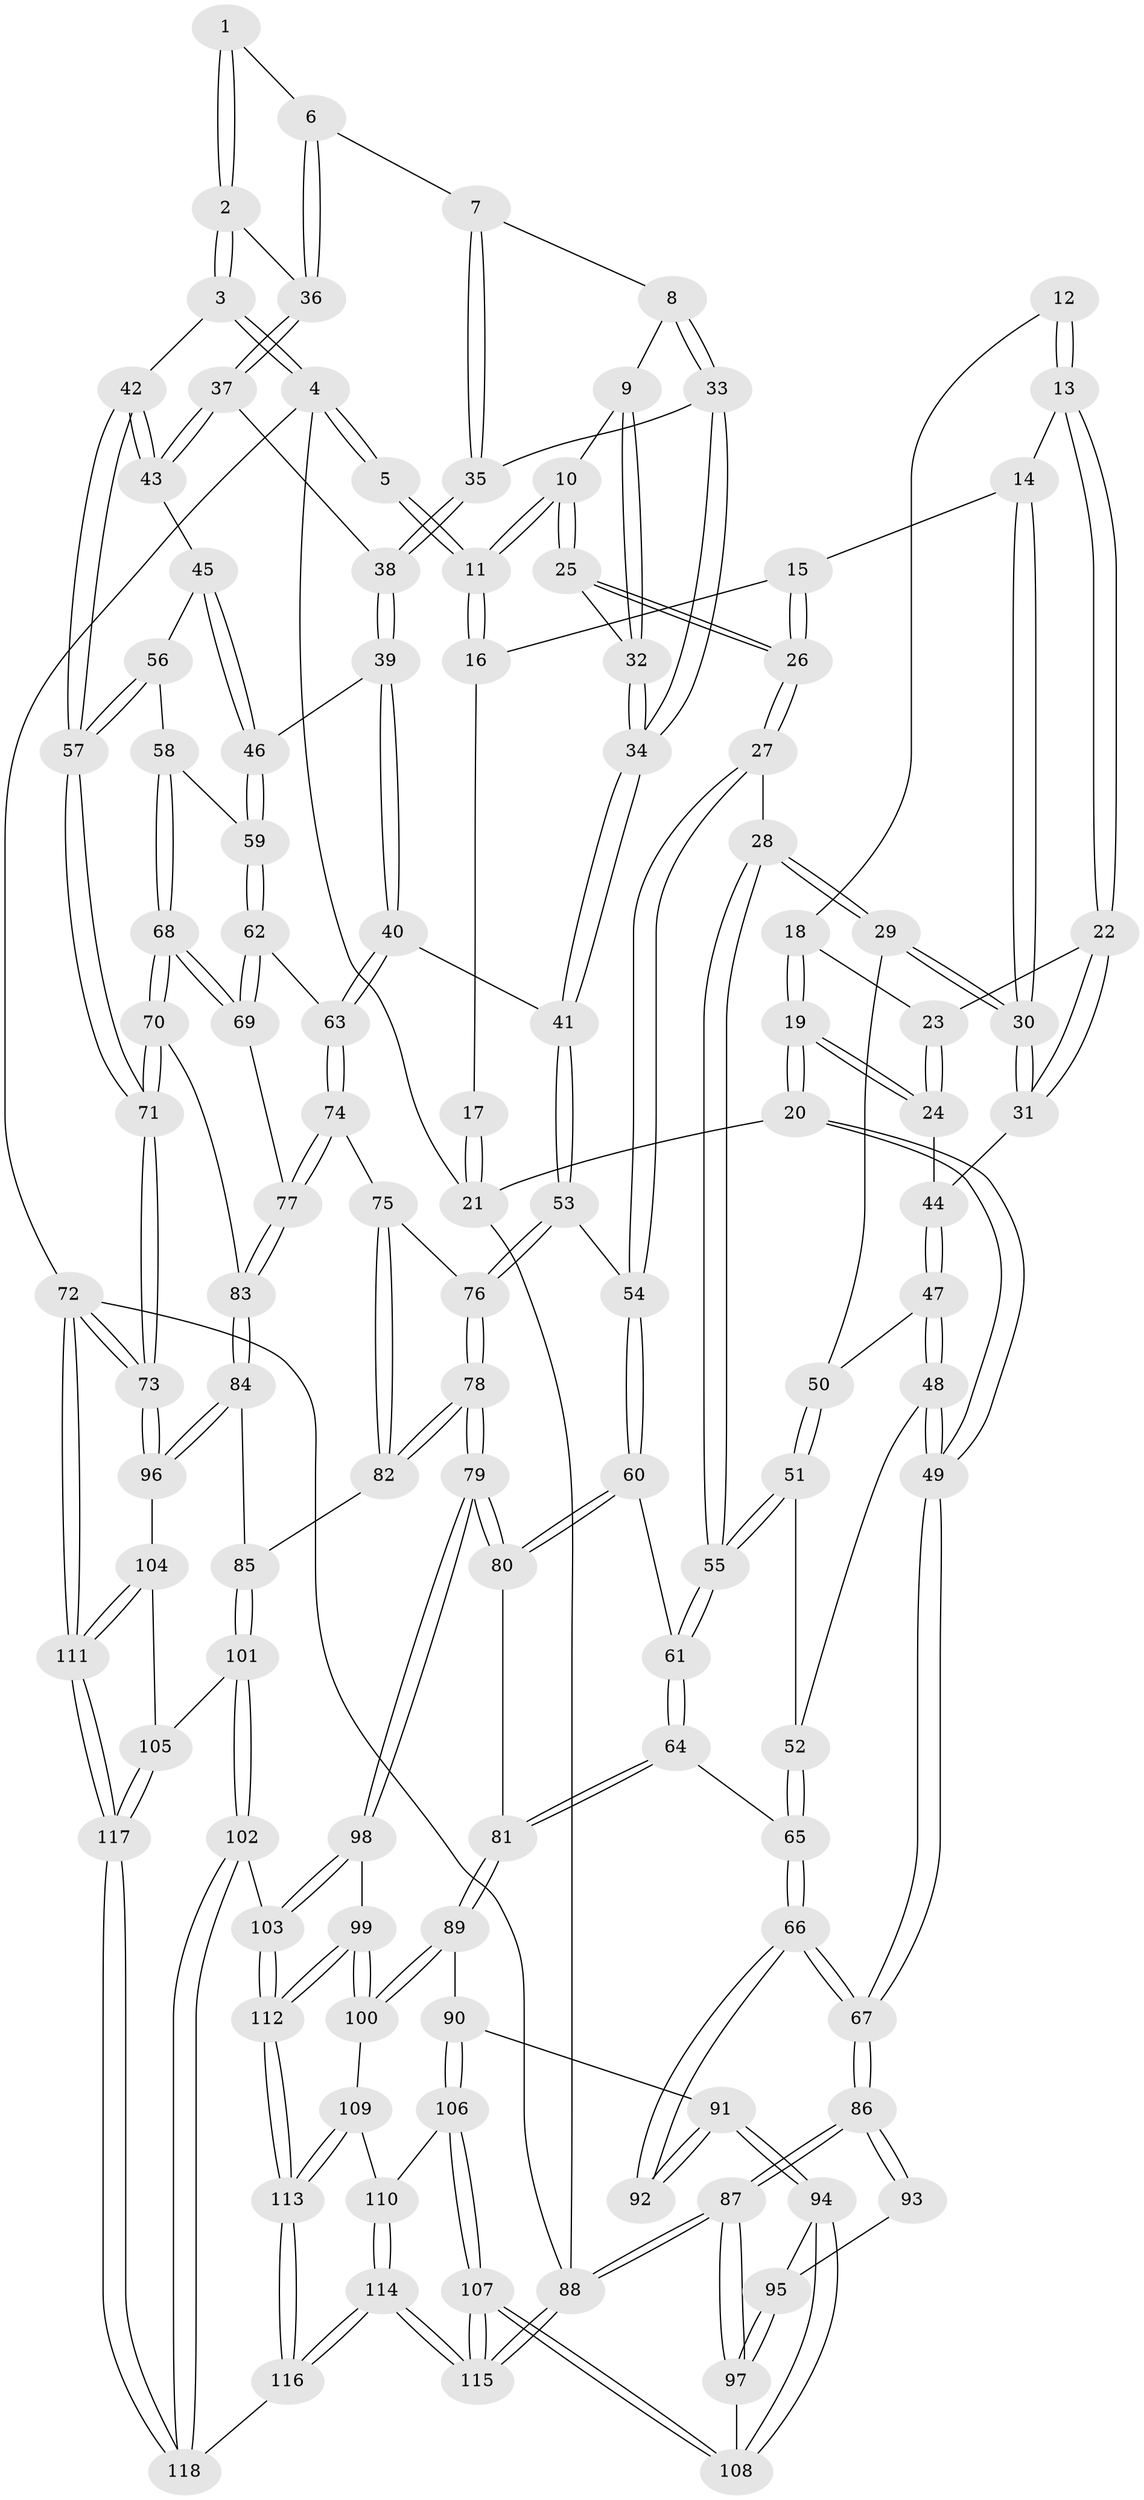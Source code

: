// coarse degree distribution, {3: 0.18571428571428572, 5: 0.3142857142857143, 7: 0.014285714285714285, 4: 0.4714285714285714, 6: 0.014285714285714285}
// Generated by graph-tools (version 1.1) at 2025/24/03/03/25 07:24:34]
// undirected, 118 vertices, 292 edges
graph export_dot {
graph [start="1"]
  node [color=gray90,style=filled];
  1 [pos="+0.8347755200342146+0"];
  2 [pos="+0.8941935578299517+0.12758776934188962"];
  3 [pos="+1+0.008980832204168052"];
  4 [pos="+1+0"];
  5 [pos="+0.8124314341898625+0"];
  6 [pos="+0.7651166389900578+0.0917162244060542"];
  7 [pos="+0.703427702114371+0.07221676689016733"];
  8 [pos="+0.6788775283301556+0.05940247525464563"];
  9 [pos="+0.6435970786992364+0.017253651772647285"];
  10 [pos="+0.5856732571398868+0"];
  11 [pos="+0.5570176620401589+0"];
  12 [pos="+0.20085036687669058+0"];
  13 [pos="+0.2925813339657856+0.05475470187664005"];
  14 [pos="+0.4104755315020822+0.02098396319853603"];
  15 [pos="+0.4360335044321909+0"];
  16 [pos="+0.5403659244679003+0"];
  17 [pos="+0.1874395194600363+0"];
  18 [pos="+0.17985820536353375+0.035044326158755204"];
  19 [pos="+0+0.10169429637733693"];
  20 [pos="+0+0.09862914754403007"];
  21 [pos="+0+0"];
  22 [pos="+0.2628064748579021+0.17103918490838863"];
  23 [pos="+0.18038635154767588+0.04443045778948212"];
  24 [pos="+0.017177553634136127+0.17088911962975867"];
  25 [pos="+0.49049895130369087+0.23383293433620483"];
  26 [pos="+0.4739704108601195+0.23678971931708323"];
  27 [pos="+0.42488493038969183+0.25523046958102036"];
  28 [pos="+0.36963497672344836+0.2566528496635913"];
  29 [pos="+0.34498178720767964+0.23077411636015474"];
  30 [pos="+0.33601146995583303+0.22021352290904114"];
  31 [pos="+0.263371986567631+0.1749433611199088"];
  32 [pos="+0.5559781014159061+0.24713931123485414"];
  33 [pos="+0.6486217288304118+0.20797993642421578"];
  34 [pos="+0.5639306706252643+0.2505441115063026"];
  35 [pos="+0.7197349965208869+0.21623522560216216"];
  36 [pos="+0.8574358326868328+0.15722120299607645"];
  37 [pos="+0.8459001950874935+0.1953717317053105"];
  38 [pos="+0.7690876681527883+0.23481430167577108"];
  39 [pos="+0.7435513274101938+0.302350642607131"];
  40 [pos="+0.6532649484680774+0.3788956299759316"];
  41 [pos="+0.6449240931756075+0.37981138304806406"];
  42 [pos="+1+0.05453593142825206"];
  43 [pos="+0.8925200747292587+0.278404938824267"];
  44 [pos="+0.11340115677932963+0.2129255345492567"];
  45 [pos="+0.9030629918784217+0.3079807993703471"];
  46 [pos="+0.8463087642103512+0.38764100523989853"];
  47 [pos="+0.11961751837202071+0.24229835853202833"];
  48 [pos="+0.0823772882490519+0.3976806058641416"];
  49 [pos="+0+0.5236478136469755"];
  50 [pos="+0.17289139618880983+0.3185428520853884"];
  51 [pos="+0.19808378860378867+0.37680465159474"];
  52 [pos="+0.16314724407740724+0.403530192341085"];
  53 [pos="+0.5672460433366096+0.5049815811188425"];
  54 [pos="+0.5321161437915681+0.5070443416132395"];
  55 [pos="+0.31660895806851913+0.3749316809905743"];
  56 [pos="+0.9402480477111077+0.32159872558708774"];
  57 [pos="+1+0.3172126001272054"];
  58 [pos="+0.9618578208205789+0.43260197026784897"];
  59 [pos="+0.8448739857202349+0.39460182511212866"];
  60 [pos="+0.47770561943205253+0.5313915559232948"];
  61 [pos="+0.3270834565165193+0.4324362498896764"];
  62 [pos="+0.8287794300293998+0.4259531043623306"];
  63 [pos="+0.7646422487180288+0.4364698599209698"];
  64 [pos="+0.21260528622994782+0.5863572688943094"];
  65 [pos="+0.19510696713976247+0.5856663448721344"];
  66 [pos="+0.19167710979107028+0.5866767382724744"];
  67 [pos="+0+0.5577440837290438"];
  68 [pos="+1+0.5851258168461622"];
  69 [pos="+0.8577664851285254+0.48261236174528505"];
  70 [pos="+1+0.599068571383268"];
  71 [pos="+1+0.6154449398751018"];
  72 [pos="+1+1"];
  73 [pos="+1+0.9573313293878839"];
  74 [pos="+0.7209238188151447+0.5974455956984767"];
  75 [pos="+0.6746199604750294+0.5888139426006153"];
  76 [pos="+0.5900743179405094+0.5277835341293209"];
  77 [pos="+0.75961297764331+0.6213533116411053"];
  78 [pos="+0.5357556085164928+0.7716906551878548"];
  79 [pos="+0.5198125808364776+0.782585995786344"];
  80 [pos="+0.39558747082155127+0.686497362837438"];
  81 [pos="+0.3530877018368242+0.693360583864073"];
  82 [pos="+0.5867058222185834+0.7478939904948856"];
  83 [pos="+0.8040420364051223+0.6789010576767271"];
  84 [pos="+0.7873640815893099+0.7521845596599388"];
  85 [pos="+0.7628200868757931+0.7679899461747589"];
  86 [pos="+0+0.6164667408412338"];
  87 [pos="+0+0.6989469969251009"];
  88 [pos="+0+1"];
  89 [pos="+0.3081080867252572+0.7686927686690503"];
  90 [pos="+0.19049543728556648+0.8049787431085924"];
  91 [pos="+0.18944286323935183+0.8046225052159864"];
  92 [pos="+0.1456478331655558+0.7551866396922707"];
  93 [pos="+0.13771693583212508+0.7552858016012303"];
  94 [pos="+0.10402412482651567+0.8631971379536766"];
  95 [pos="+0.07560127009807575+0.8083144421501305"];
  96 [pos="+0.8064936544180076+0.7730106078216065"];
  97 [pos="+0+0.7228180581523285"];
  98 [pos="+0.5210848781383823+0.7942374012454674"];
  99 [pos="+0.38371459479273323+0.8900737523696839"];
  100 [pos="+0.3197316767827295+0.8455440953257369"];
  101 [pos="+0.6998572452195747+0.8808409805436028"];
  102 [pos="+0.5841260465459771+0.9082585107114621"];
  103 [pos="+0.5556692948681139+0.8810841104870085"];
  104 [pos="+0.8278746177336748+0.8426988157110724"];
  105 [pos="+0.7617501022928915+0.9505190296552055"];
  106 [pos="+0.199397105545946+0.8595982815506205"];
  107 [pos="+0.11061878996584289+1"];
  108 [pos="+0.08288149736418647+0.9166813910406989"];
  109 [pos="+0.3029345525006569+0.8732674290991572"];
  110 [pos="+0.2468329425619295+0.901328176291516"];
  111 [pos="+1+1"];
  112 [pos="+0.40167040897187567+0.9798156871311302"];
  113 [pos="+0.3362450722628027+1"];
  114 [pos="+0.1465767195825611+1"];
  115 [pos="+0.12998253210690985+1"];
  116 [pos="+0.3099702977047808+1"];
  117 [pos="+0.9776794122289503+1"];
  118 [pos="+0.614811757641058+1"];
  1 -- 2;
  1 -- 2;
  1 -- 6;
  2 -- 3;
  2 -- 3;
  2 -- 36;
  3 -- 4;
  3 -- 4;
  3 -- 42;
  4 -- 5;
  4 -- 5;
  4 -- 21;
  4 -- 72;
  5 -- 11;
  5 -- 11;
  6 -- 7;
  6 -- 36;
  6 -- 36;
  7 -- 8;
  7 -- 35;
  7 -- 35;
  8 -- 9;
  8 -- 33;
  8 -- 33;
  9 -- 10;
  9 -- 32;
  9 -- 32;
  10 -- 11;
  10 -- 11;
  10 -- 25;
  10 -- 25;
  11 -- 16;
  11 -- 16;
  12 -- 13;
  12 -- 13;
  12 -- 18;
  13 -- 14;
  13 -- 22;
  13 -- 22;
  14 -- 15;
  14 -- 30;
  14 -- 30;
  15 -- 16;
  15 -- 26;
  15 -- 26;
  16 -- 17;
  17 -- 21;
  17 -- 21;
  18 -- 19;
  18 -- 19;
  18 -- 23;
  19 -- 20;
  19 -- 20;
  19 -- 24;
  19 -- 24;
  20 -- 21;
  20 -- 49;
  20 -- 49;
  21 -- 88;
  22 -- 23;
  22 -- 31;
  22 -- 31;
  23 -- 24;
  23 -- 24;
  24 -- 44;
  25 -- 26;
  25 -- 26;
  25 -- 32;
  26 -- 27;
  26 -- 27;
  27 -- 28;
  27 -- 54;
  27 -- 54;
  28 -- 29;
  28 -- 29;
  28 -- 55;
  28 -- 55;
  29 -- 30;
  29 -- 30;
  29 -- 50;
  30 -- 31;
  30 -- 31;
  31 -- 44;
  32 -- 34;
  32 -- 34;
  33 -- 34;
  33 -- 34;
  33 -- 35;
  34 -- 41;
  34 -- 41;
  35 -- 38;
  35 -- 38;
  36 -- 37;
  36 -- 37;
  37 -- 38;
  37 -- 43;
  37 -- 43;
  38 -- 39;
  38 -- 39;
  39 -- 40;
  39 -- 40;
  39 -- 46;
  40 -- 41;
  40 -- 63;
  40 -- 63;
  41 -- 53;
  41 -- 53;
  42 -- 43;
  42 -- 43;
  42 -- 57;
  42 -- 57;
  43 -- 45;
  44 -- 47;
  44 -- 47;
  45 -- 46;
  45 -- 46;
  45 -- 56;
  46 -- 59;
  46 -- 59;
  47 -- 48;
  47 -- 48;
  47 -- 50;
  48 -- 49;
  48 -- 49;
  48 -- 52;
  49 -- 67;
  49 -- 67;
  50 -- 51;
  50 -- 51;
  51 -- 52;
  51 -- 55;
  51 -- 55;
  52 -- 65;
  52 -- 65;
  53 -- 54;
  53 -- 76;
  53 -- 76;
  54 -- 60;
  54 -- 60;
  55 -- 61;
  55 -- 61;
  56 -- 57;
  56 -- 57;
  56 -- 58;
  57 -- 71;
  57 -- 71;
  58 -- 59;
  58 -- 68;
  58 -- 68;
  59 -- 62;
  59 -- 62;
  60 -- 61;
  60 -- 80;
  60 -- 80;
  61 -- 64;
  61 -- 64;
  62 -- 63;
  62 -- 69;
  62 -- 69;
  63 -- 74;
  63 -- 74;
  64 -- 65;
  64 -- 81;
  64 -- 81;
  65 -- 66;
  65 -- 66;
  66 -- 67;
  66 -- 67;
  66 -- 92;
  66 -- 92;
  67 -- 86;
  67 -- 86;
  68 -- 69;
  68 -- 69;
  68 -- 70;
  68 -- 70;
  69 -- 77;
  70 -- 71;
  70 -- 71;
  70 -- 83;
  71 -- 73;
  71 -- 73;
  72 -- 73;
  72 -- 73;
  72 -- 111;
  72 -- 111;
  72 -- 88;
  73 -- 96;
  73 -- 96;
  74 -- 75;
  74 -- 77;
  74 -- 77;
  75 -- 76;
  75 -- 82;
  75 -- 82;
  76 -- 78;
  76 -- 78;
  77 -- 83;
  77 -- 83;
  78 -- 79;
  78 -- 79;
  78 -- 82;
  78 -- 82;
  79 -- 80;
  79 -- 80;
  79 -- 98;
  79 -- 98;
  80 -- 81;
  81 -- 89;
  81 -- 89;
  82 -- 85;
  83 -- 84;
  83 -- 84;
  84 -- 85;
  84 -- 96;
  84 -- 96;
  85 -- 101;
  85 -- 101;
  86 -- 87;
  86 -- 87;
  86 -- 93;
  86 -- 93;
  87 -- 88;
  87 -- 88;
  87 -- 97;
  87 -- 97;
  88 -- 115;
  88 -- 115;
  89 -- 90;
  89 -- 100;
  89 -- 100;
  90 -- 91;
  90 -- 106;
  90 -- 106;
  91 -- 92;
  91 -- 92;
  91 -- 94;
  91 -- 94;
  93 -- 95;
  94 -- 95;
  94 -- 108;
  94 -- 108;
  95 -- 97;
  95 -- 97;
  96 -- 104;
  97 -- 108;
  98 -- 99;
  98 -- 103;
  98 -- 103;
  99 -- 100;
  99 -- 100;
  99 -- 112;
  99 -- 112;
  100 -- 109;
  101 -- 102;
  101 -- 102;
  101 -- 105;
  102 -- 103;
  102 -- 118;
  102 -- 118;
  103 -- 112;
  103 -- 112;
  104 -- 105;
  104 -- 111;
  104 -- 111;
  105 -- 117;
  105 -- 117;
  106 -- 107;
  106 -- 107;
  106 -- 110;
  107 -- 108;
  107 -- 108;
  107 -- 115;
  107 -- 115;
  109 -- 110;
  109 -- 113;
  109 -- 113;
  110 -- 114;
  110 -- 114;
  111 -- 117;
  111 -- 117;
  112 -- 113;
  112 -- 113;
  113 -- 116;
  113 -- 116;
  114 -- 115;
  114 -- 115;
  114 -- 116;
  114 -- 116;
  116 -- 118;
  117 -- 118;
  117 -- 118;
}
